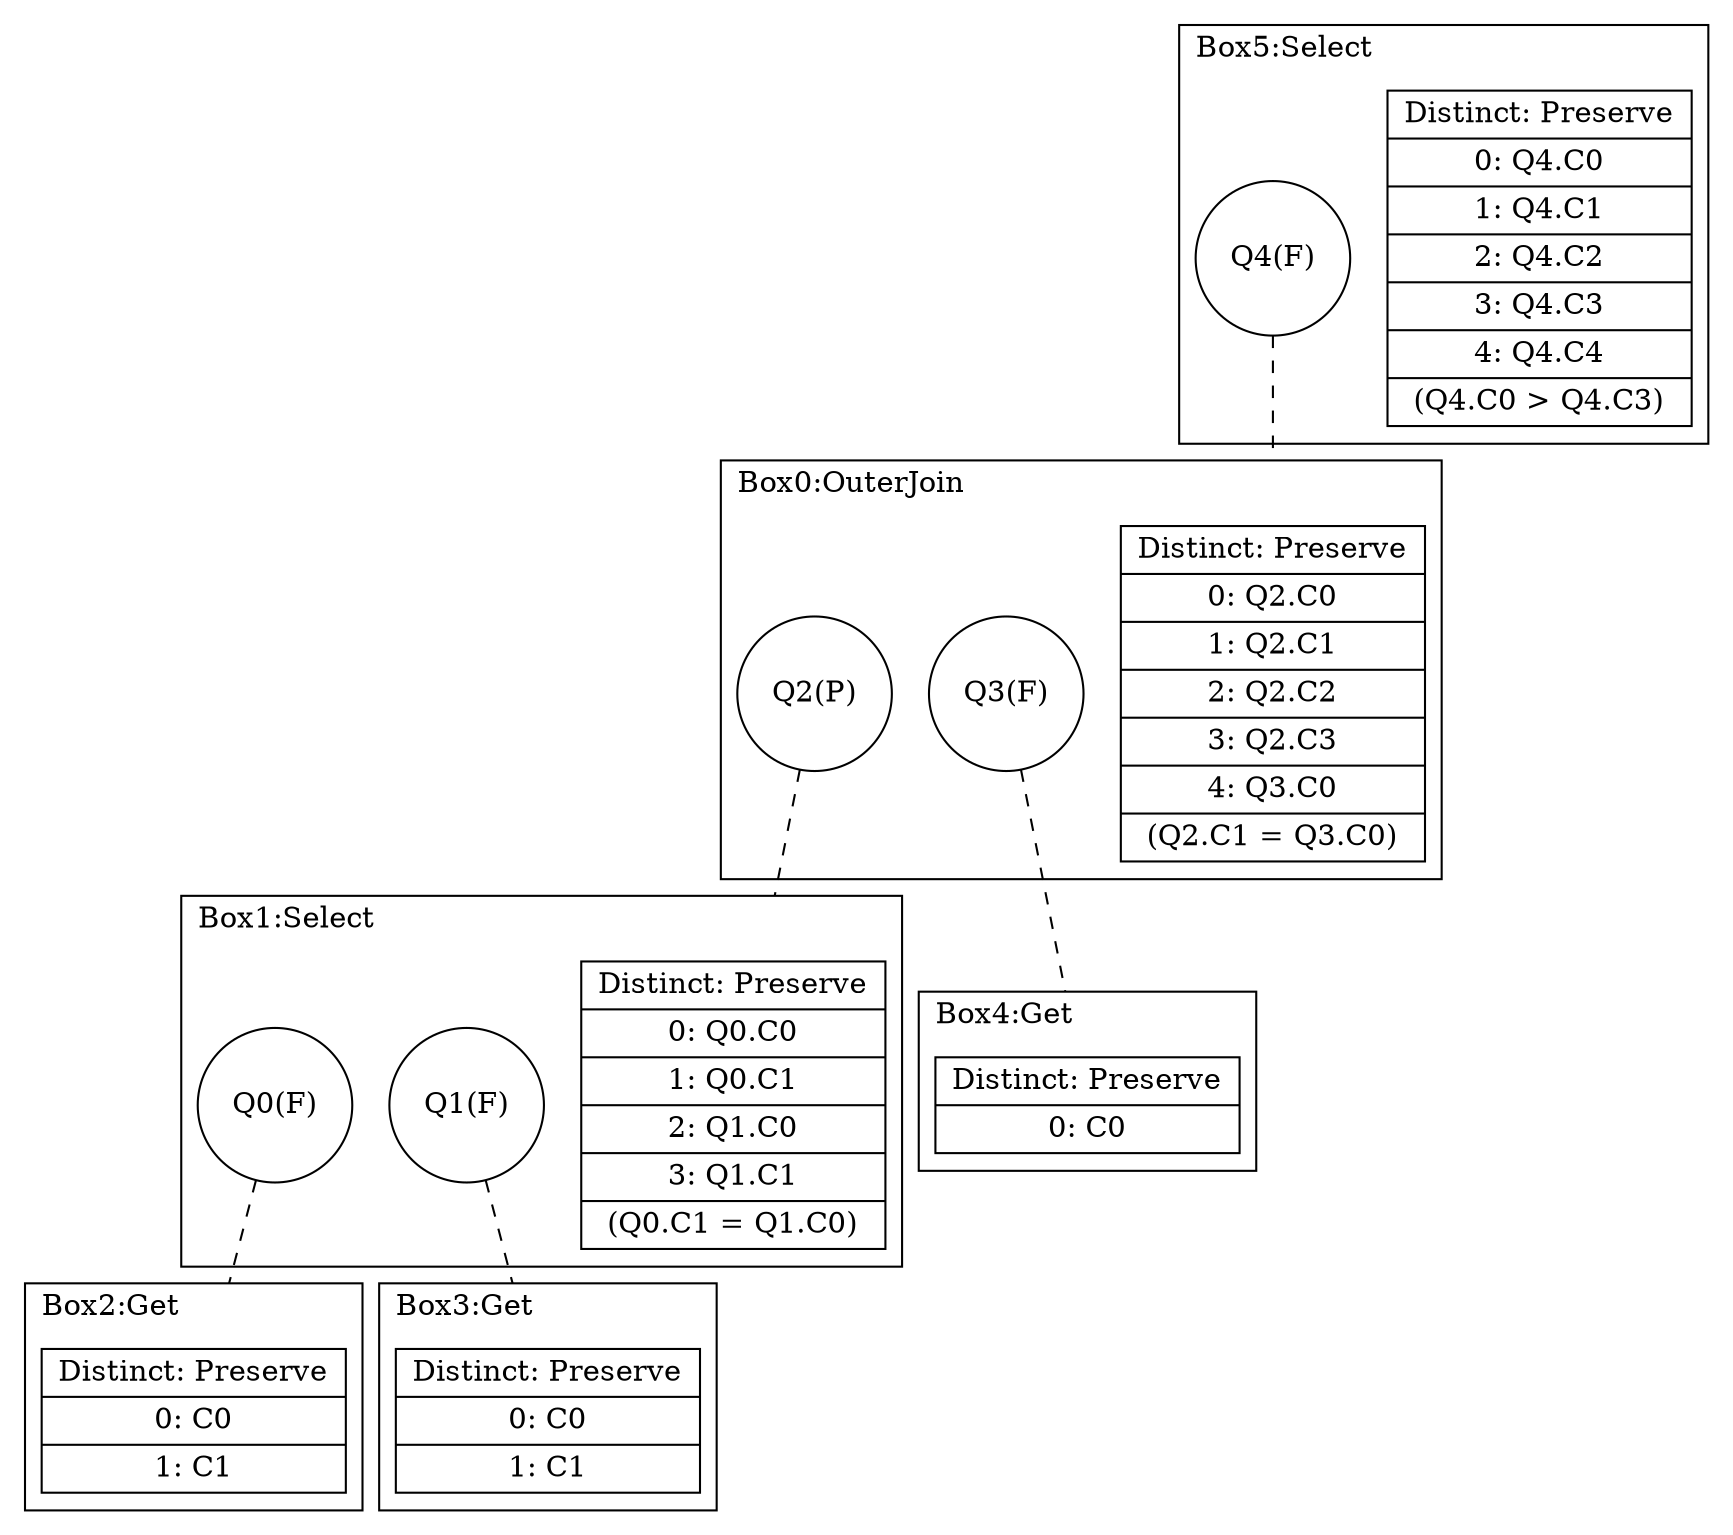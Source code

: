 digraph G {
    compound = true
    labeljust = l
    label = ""
    node [ shape = box ]
    subgraph cluster5 {
        label = "Box5:Select"
        boxhead5 [ shape = record, label = "{ Distinct: Preserve| 0: Q4.C0| 1: Q4.C1| 2: Q4.C2| 3: Q4.C3| 4: Q4.C4| (Q4.C0 \> Q4.C3) }" ]
        {
            rank = same
            node [ shape = circle ]
            Q4 [ label = "Q4(F)" ]
        }
    }
    subgraph cluster0 {
        label = "Box0:OuterJoin"
        boxhead0 [ shape = record, label = "{ Distinct: Preserve| 0: Q2.C0| 1: Q2.C1| 2: Q2.C2| 3: Q2.C3| 4: Q3.C0| (Q2.C1 = Q3.C0) }" ]
        {
            rank = same
            node [ shape = circle ]
            Q2 [ label = "Q2(P)" ]
            Q3 [ label = "Q3(F)" ]
        }
    }
    subgraph cluster1 {
        label = "Box1:Select"
        boxhead1 [ shape = record, label = "{ Distinct: Preserve| 0: Q0.C0| 1: Q0.C1| 2: Q1.C0| 3: Q1.C1| (Q0.C1 = Q1.C0) }" ]
        {
            rank = same
            node [ shape = circle ]
            Q0 [ label = "Q0(F)" ]
            Q1 [ label = "Q1(F)" ]
        }
    }
    subgraph cluster2 {
        label = "Box2:Get"
        boxhead2 [ shape = record, label = "{ Distinct: Preserve| 0: C0| 1: C1 }" ]
        {
            rank = same
        }
    }
    subgraph cluster3 {
        label = "Box3:Get"
        boxhead3 [ shape = record, label = "{ Distinct: Preserve| 0: C0| 1: C1 }" ]
        {
            rank = same
        }
    }
    subgraph cluster4 {
        label = "Box4:Get"
        boxhead4 [ shape = record, label = "{ Distinct: Preserve| 0: C0 }" ]
        {
            rank = same
        }
    }
    edge [ arrowhead = none, style = dashed ]
    Q4 -> boxhead0 [ lhead = cluster0 ]
    Q2 -> boxhead1 [ lhead = cluster1 ]
    Q3 -> boxhead4 [ lhead = cluster4 ]
    Q0 -> boxhead2 [ lhead = cluster2 ]
    Q1 -> boxhead3 [ lhead = cluster3 ]
}
